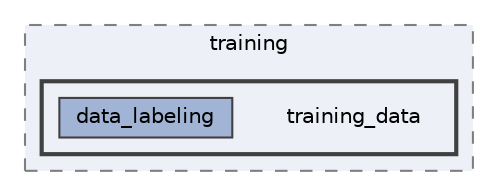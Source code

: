 digraph "src/training/training_data"
{
 // LATEX_PDF_SIZE
  bgcolor="transparent";
  edge [fontname=Helvetica,fontsize=10,labelfontname=Helvetica,labelfontsize=10];
  node [fontname=Helvetica,fontsize=10,shape=box,height=0.2,width=0.4];
  compound=true
  subgraph clusterdir_7c7ae07dd2a999045cb78bf7ff8dcbc7 {
    graph [ bgcolor="#edf0f7", pencolor="grey50", label="training", fontname=Helvetica,fontsize=10 style="filled,dashed", URL="dir_7c7ae07dd2a999045cb78bf7ff8dcbc7.html",tooltip=""]
  subgraph clusterdir_1f01202d662d4fc83bf0d975bed0a48a {
    graph [ bgcolor="#edf0f7", pencolor="grey25", label="", fontname=Helvetica,fontsize=10 style="filled,bold", URL="dir_1f01202d662d4fc83bf0d975bed0a48a.html",tooltip=""]
    dir_1f01202d662d4fc83bf0d975bed0a48a [shape=plaintext, label="training_data"];
  dir_bc076cb9f3d4865c03a42866065247df [label="data_labeling", fillcolor="#a2b4d6", color="grey25", style="filled", URL="dir_bc076cb9f3d4865c03a42866065247df.html",tooltip=""];
  }
  }
}
